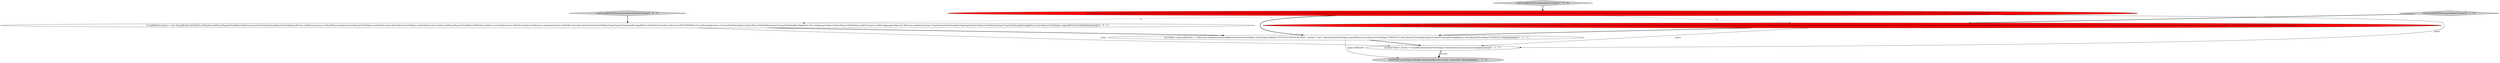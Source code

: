 digraph {
2 [style = filled, label = "testGroupByWithHavingOnHyperUnique['1', '0', '0']", fillcolor = lightgray, shape = diamond image = "AAA0AAABBB1BBB"];
8 [style = filled, label = "testGroupByWithHavingOnFinalizedHyperUnique['0', '0', '1']", fillcolor = lightgray, shape = diamond image = "AAA0AAABBB3BBB"];
4 [style = filled, label = "TestHelper.assertExpectedObjects(expectedResults,results,\"order-limit\")@@@6@@@['1', '1', '1']", fillcolor = lightgray, shape = ellipse image = "AAA0AAABBB1BBB"];
0 [style = filled, label = "Iterable<Row> results = GroupByQueryRunnerTestHelper.runQuery(factory,runner,query)@@@5@@@['1', '1', '1']", fillcolor = white, shape = ellipse image = "AAA0AAABBB1BBB"];
6 [style = filled, label = "GroupByQuery query = makeQueryBuilder().setDataSource(QueryRunnerTestHelper.dataSource).setGranularity(QueryRunnerTestHelper.allGran).setDimensions(new DefaultDimensionSpec(QueryRunnerTestHelper.marketDimension,QueryRunnerTestHelper.marketDimension)).setInterval(QueryRunnerTestHelper.fullOnIntervalSpec).setLimitSpec(new DefaultLimitSpec(Collections.singletonList(new OrderByColumnSpec(QueryRunnerTestHelper.uniqueMetric,OrderByColumnSpec.Direction.DESCENDING)),3)).setHavingSpec(new GreaterThanHavingSpec(QueryRunnerTestHelper.uniqueMetric,8)).setAggregatorSpecs(QueryRunnerTestHelper.qualityUniques).setPostAggregatorSpecs(Collections.singletonList(new HyperUniqueFinalizingPostAggregator(QueryRunnerTestHelper.hyperUniqueFinalizingPostAggMetric,QueryRunnerTestHelper.uniqueMetric))).build()@@@3@@@['0', '1', '0']", fillcolor = red, shape = ellipse image = "AAA1AAABBB2BBB"];
7 [style = filled, label = "GroupByQuery query = new GroupByQuery.Builder().setDataSource(QueryRunnerTestHelper.dataSource).setGranularity(QueryRunnerTestHelper.allGran).setDimensions(new DefaultDimensionSpec(QueryRunnerTestHelper.marketDimension,QueryRunnerTestHelper.marketDimension)).setInterval(QueryRunnerTestHelper.fullOnIntervalSpec).setLimitSpec(new DefaultLimitSpec(Collections.singletonList(new OrderByColumnSpec(QueryRunnerTestHelper.hyperUniqueFinalizingPostAggMetric,OrderByColumnSpec.Direction.DESCENDING)),3)).setHavingSpec(new GreaterThanHavingSpec(QueryRunnerTestHelper.hyperUniqueFinalizingPostAggMetric,8)).setAggregatorSpecs(QueryRunnerTestHelper.qualityUniques).setPostAggregatorSpecs(Collections.singletonList(new HyperUniqueFinalizingPostAggregator(QueryRunnerTestHelper.hyperUniqueFinalizingPostAggMetric,QueryRunnerTestHelper.uniqueMetric))).build()@@@3@@@['0', '0', '1']", fillcolor = white, shape = ellipse image = "AAA0AAABBB3BBB"];
3 [style = filled, label = "GroupByQuery query = new GroupByQuery.Builder().setDataSource(QueryRunnerTestHelper.dataSource).setGranularity(QueryRunnerTestHelper.allGran).setDimensions(new DefaultDimensionSpec(QueryRunnerTestHelper.marketDimension,QueryRunnerTestHelper.marketDimension)).setInterval(QueryRunnerTestHelper.fullOnIntervalSpec).setLimitSpec(new DefaultLimitSpec(Collections.singletonList(new OrderByColumnSpec(QueryRunnerTestHelper.uniqueMetric,OrderByColumnSpec.Direction.DESCENDING)),3)).setHavingSpec(new GreaterThanHavingSpec(QueryRunnerTestHelper.uniqueMetric,8)).setAggregatorSpecs(QueryRunnerTestHelper.qualityUniques).setPostAggregatorSpecs(Collections.singletonList(new HyperUniqueFinalizingPostAggregator(QueryRunnerTestHelper.hyperUniqueFinalizingPostAggMetric,QueryRunnerTestHelper.uniqueMetric))).build()@@@3@@@['1', '0', '0']", fillcolor = red, shape = ellipse image = "AAA1AAABBB1BBB"];
5 [style = filled, label = "testGroupByWithHavingOnHyperUnique['0', '1', '0']", fillcolor = lightgray, shape = diamond image = "AAA0AAABBB2BBB"];
1 [style = filled, label = "List<Row> expectedResults = Collections.singletonList(GroupByQueryRunnerTestHelper.createExpectedRow(\"1970-01-01T00:00:00.000Z\",\"market\",\"spot\",QueryRunnerTestHelper.uniqueMetric,QueryRunnerTestHelper.UNIQUES_9,QueryRunnerTestHelper.hyperUniqueFinalizingPostAggMetric,QueryRunnerTestHelper.UNIQUES_9))@@@4@@@['1', '1', '1']", fillcolor = white, shape = ellipse image = "AAA0AAABBB1BBB"];
8->7 [style = bold, label=""];
6->1 [style = bold, label=""];
3->6 [style = dashed, label="0"];
7->1 [style = bold, label=""];
1->0 [style = bold, label=""];
5->6 [style = bold, label=""];
0->4 [style = solid, label="results"];
3->1 [style = bold, label=""];
0->4 [style = bold, label=""];
3->7 [style = dashed, label="0"];
3->0 [style = solid, label="query"];
7->0 [style = solid, label="query"];
1->4 [style = solid, label="expectedResults"];
2->3 [style = bold, label=""];
6->0 [style = solid, label="query"];
}
